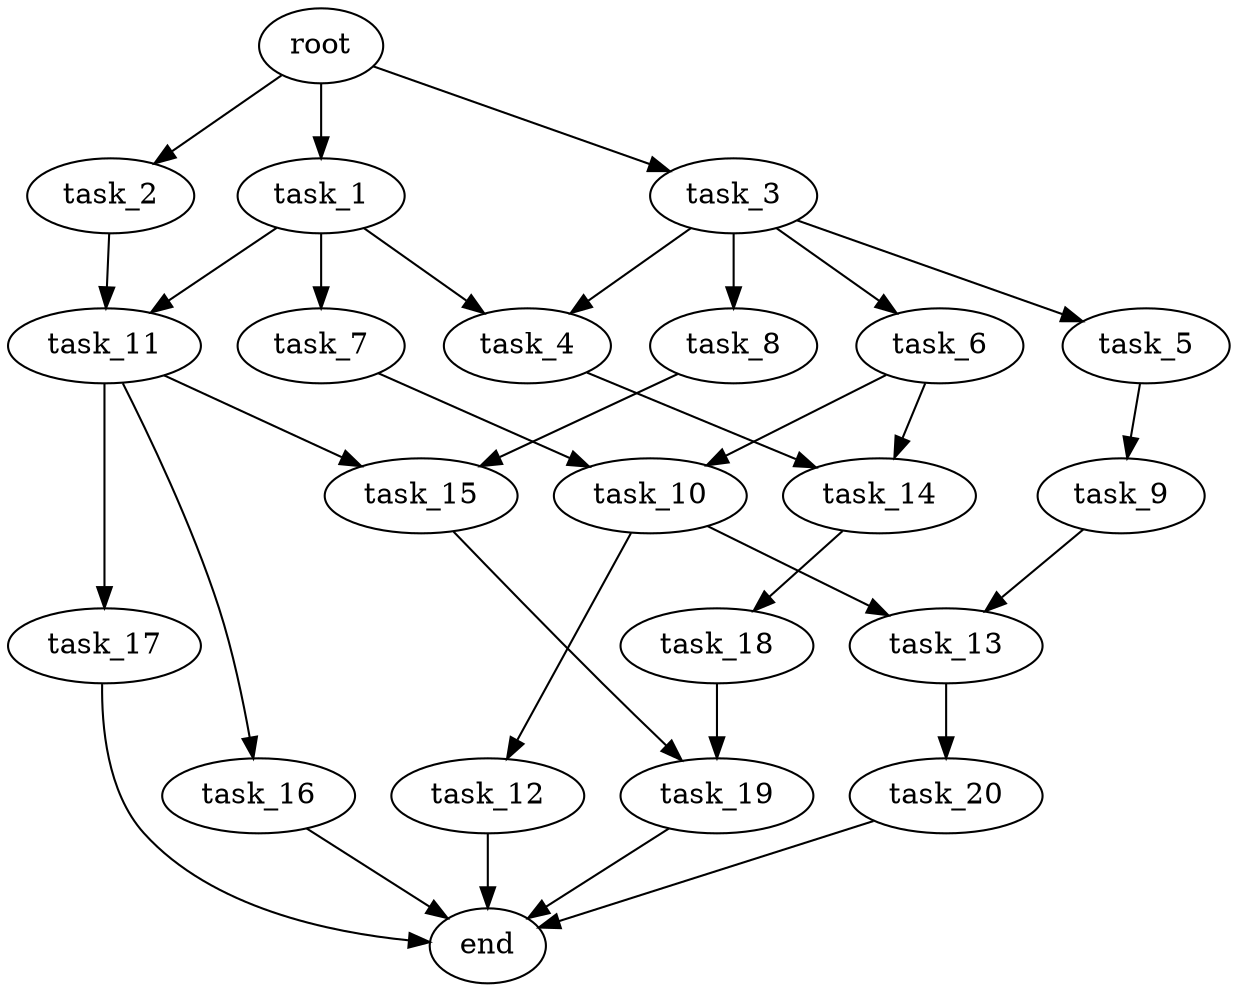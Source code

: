 digraph G {
  root [size="0.000000e+00"];
  task_1 [size="6.062999e+10"];
  task_2 [size="5.155542e+10"];
  task_3 [size="3.280331e+10"];
  task_4 [size="6.131068e+10"];
  task_5 [size="1.625858e+10"];
  task_6 [size="9.906167e+10"];
  task_7 [size="7.393454e+10"];
  task_8 [size="2.993044e+10"];
  task_9 [size="3.364398e+10"];
  task_10 [size="8.283066e+10"];
  task_11 [size="5.323866e+10"];
  task_12 [size="7.087689e+10"];
  task_13 [size="2.998606e+10"];
  task_14 [size="8.157673e+10"];
  task_15 [size="3.684210e+10"];
  task_16 [size="6.738390e+10"];
  task_17 [size="9.799000e+10"];
  task_18 [size="5.837438e+10"];
  task_19 [size="7.967751e+10"];
  task_20 [size="7.253517e+10"];
  end [size="0.000000e+00"];

  root -> task_1 [size="1.000000e-12"];
  root -> task_2 [size="1.000000e-12"];
  root -> task_3 [size="1.000000e-12"];
  task_1 -> task_4 [size="3.065534e+08"];
  task_1 -> task_7 [size="7.393454e+08"];
  task_1 -> task_11 [size="2.661933e+08"];
  task_2 -> task_11 [size="2.661933e+08"];
  task_3 -> task_4 [size="3.065534e+08"];
  task_3 -> task_5 [size="1.625858e+08"];
  task_3 -> task_6 [size="9.906167e+08"];
  task_3 -> task_8 [size="2.993044e+08"];
  task_4 -> task_14 [size="4.078836e+08"];
  task_5 -> task_9 [size="3.364398e+08"];
  task_6 -> task_10 [size="4.141533e+08"];
  task_6 -> task_14 [size="4.078836e+08"];
  task_7 -> task_10 [size="4.141533e+08"];
  task_8 -> task_15 [size="1.842105e+08"];
  task_9 -> task_13 [size="1.499303e+08"];
  task_10 -> task_12 [size="7.087689e+08"];
  task_10 -> task_13 [size="1.499303e+08"];
  task_11 -> task_15 [size="1.842105e+08"];
  task_11 -> task_16 [size="6.738390e+08"];
  task_11 -> task_17 [size="9.799000e+08"];
  task_12 -> end [size="1.000000e-12"];
  task_13 -> task_20 [size="7.253517e+08"];
  task_14 -> task_18 [size="5.837438e+08"];
  task_15 -> task_19 [size="3.983876e+08"];
  task_16 -> end [size="1.000000e-12"];
  task_17 -> end [size="1.000000e-12"];
  task_18 -> task_19 [size="3.983876e+08"];
  task_19 -> end [size="1.000000e-12"];
  task_20 -> end [size="1.000000e-12"];
}
